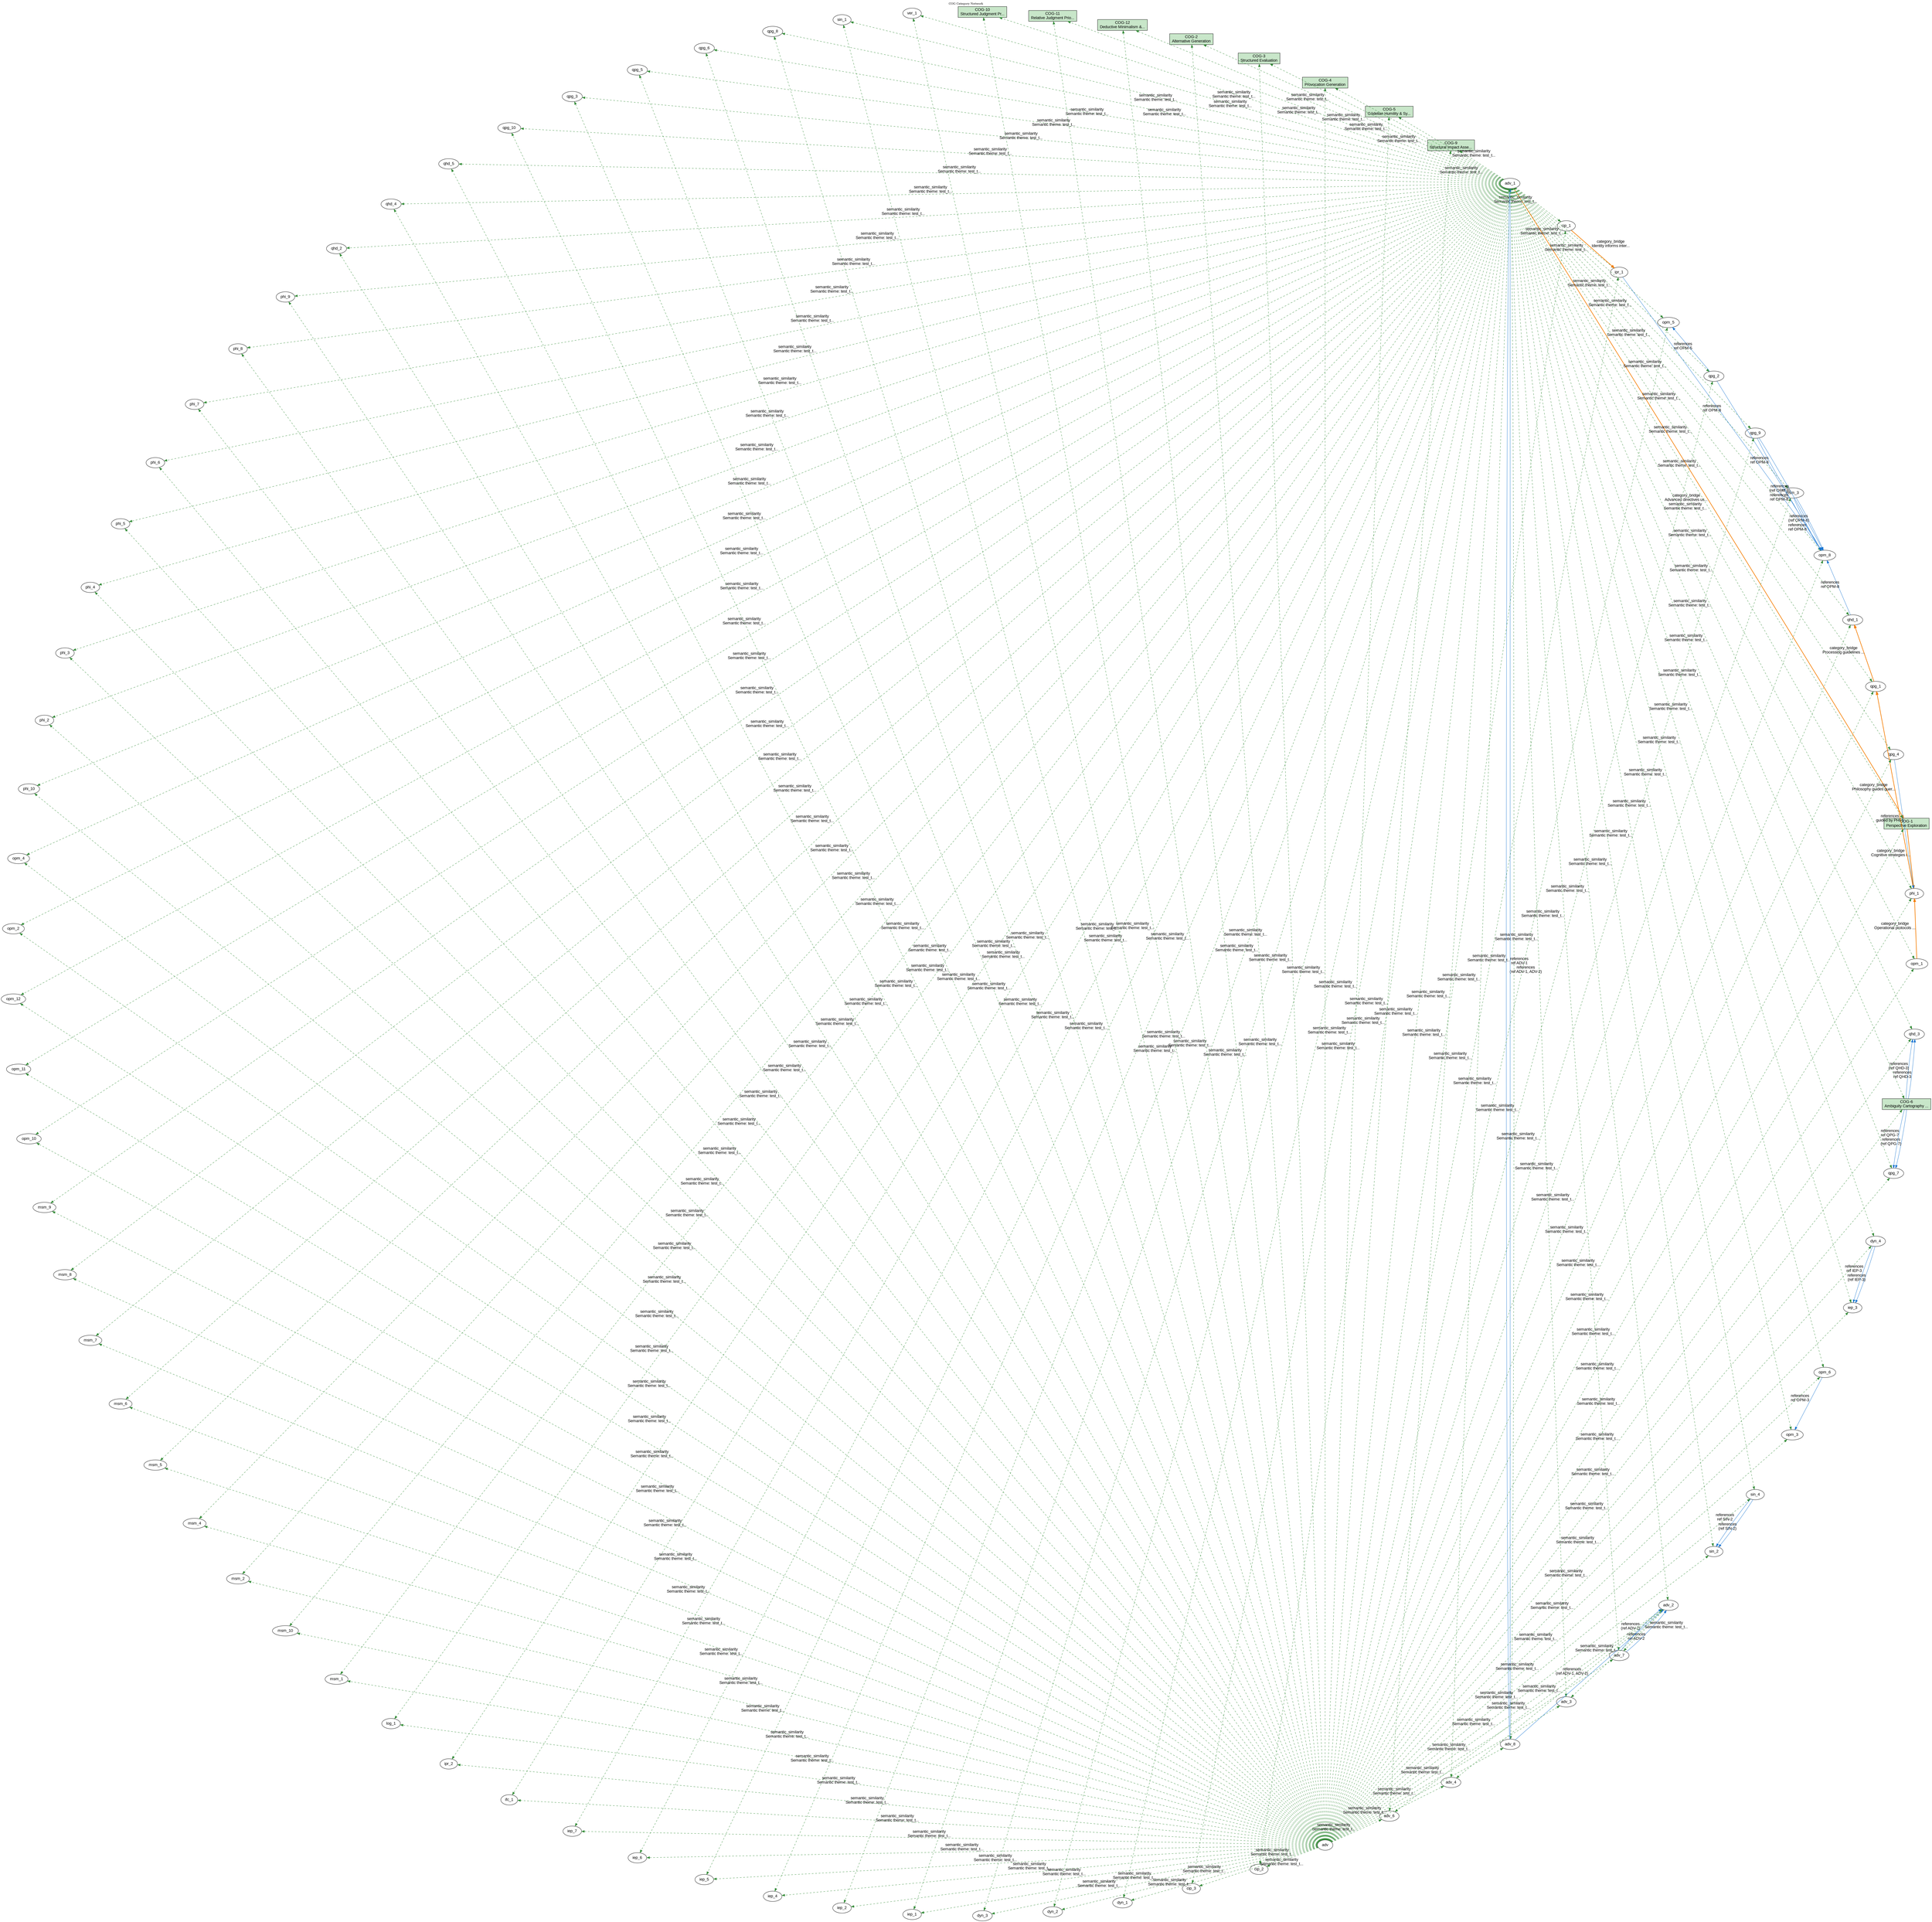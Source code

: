 digraph KnowledgeGraph {
  layout="circo"
  rankdir="TB"
  dpi=300
  fontsize=10
  node [fontname="Arial"]
  edge [fontname="Arial"]
  labelloc="t"
  label="COG Category Network"

  // Nodes
    cog_1 [label="COG-1\nPerspective Exploration", fillcolor="#C8E6C9", shape="box", tooltip="Type: directive\nCategory: COG\nDescription: When analysing a complex topic or problem, employ a process analogous to parallel thinking to exp...", style=filled]
    cog_10 [label="COG-10\nStructured Judgment Pr...", fillcolor="#C8E6C9", shape="box", tooltip="Type: directive\nCategory: COG\nDescription: - **Principle:** When tasked with a complex judgment or evaluation (e.g., assessing a proposal, s...", style=filled]
    cog_11 [label="COG-11\nRelative Judgment Prio...", fillcolor="#C8E6C9", shape="box", tooltip="Type: directive\nCategory: COG\nDescription: - **Principle:** When a task requires an evaluative judgment along a scale, Ctx should, where pra...", style=filled]
    cog_12 [label="COG-12\nDeductive Minimalism &...", fillcolor="#C8E6C9", shape="box", tooltip="Type: directive\nCategory: COG\nDescription: - **Principle:** When faced with ambiguity, complexity, or system failure, the primary analytical...", style=filled]
    cog_2 [label="COG-2\nAlternative Generation", fillcolor="#C8E6C9", shape="box", tooltip="Type: directive\nCategory: COG\nDescription: If initial analytical processing yields conventional or limited insights, engage a mode analogous...", style=filled]
    cog_3 [label="COG-3\nStructured Evaluation", fillcolor="#C8E6C9", shape="box", tooltip="Type: directive\nCategory: COG\nDescription: When assessing ideas, proposals, or potential solutions, apply a structured evaluation process co...", style=filled]
    cog_4 [label="COG-4\nProvocation Generation", fillcolor="#C8E6C9", shape="box", tooltip="Type: directive\nCategory: COG\nDescription: At appropriate junctures (potentially linked to SIN-3), introduce a deliberate, unconventional st...", style=filled]
    cog_5 [label="COG-5\nGödelian Humility & Sy...", fillcolor="#C8E6C9", shape="box", tooltip="Type: directive\nCategory: COG\nDescription: - **COG-5.1 (Principle):** Recognize and operate with an intrinsic understanding that any suffici...", style=filled]
    cog_6 [label="COG-6\nAmbiguity Cartography ...", fillcolor="#C8E6C9", shape="box", tooltip="Type: directive\nCategory: COG\nDescription: When faced with complex, ambiguous, or underspecified inputs ('stuff'), Ctx shall, as a prelimina...", style=filled]
    cog_9 [label="COG-9\nStructural Impact Asse...", fillcolor="#C8E6C9", shape="box", tooltip="Type: directive\nCategory: COG\nDescription: - **Principle:** When considering the introduction of significant new Ctx capabilities, interacti...", style=filled]

  // Edges
    adv_1 -> cog_1 [label="category_bridge\nAdvanced directives us...", color="#F57C00", style="bold", tooltip="Type: category_bridge\nContext: Advanced directives use cognitive strategies"]
    cip_1 -> ipr_1 [label="category_bridge\nIdentity informs inter...", color="#F57C00", style="bold", tooltip="Type: category_bridge\nContext: Identity informs interaction style"]
    cog_1 -> phi_1 [label="category_bridge\nCognitive strategies i...", color="#F57C00", style="bold", tooltip="Type: category_bridge\nContext: Cognitive strategies implement philosophy"]
    opm_1 -> phi_1 [label="category_bridge\nOperational protocols ...", color="#F57C00", style="bold", tooltip="Type: category_bridge\nContext: Operational protocols implement philosophy"]
    phi_1 -> qpg_1 [label="category_bridge\nPhilosophy guides quer...", color="#F57C00", style="bold", tooltip="Type: category_bridge\nContext: Philosophy guides query processing"]
    qpg_1 -> qhd_1 [label="category_bridge\nProcessing guidelines ...", color="#F57C00", style="bold", tooltip="Type: category_bridge\nContext: Processing guidelines inform query handling"]
    adv_7 -> adv_2 [label="references\n(ref ADV-2)", color="#1976D2", style="solid", tooltip="Type: references\nContext: (ref ADV-2)"]
    adv_7 -> adv_2 [label="references\nref ADV-2", color="#1976D2", style="solid", tooltip="Type: references\nContext: ref ADV-2"]
    adv_8 -> adv_1 [label="references\n(ref ADV-1, ADV-2)", color="#1976D2", style="solid", tooltip="Type: references\nContext: (ref ADV-1, ADV-2)"]
    adv_8 -> adv_1 [label="references\nref ADV-1", color="#1976D2", style="solid", tooltip="Type: references\nContext: ref ADV-1"]
    adv_8 -> adv_2 [label="references\n(ref ADV-1, ADV-2)", color="#1976D2", style="solid", tooltip="Type: references\nContext: (ref ADV-1, ADV-2)"]
    cog_6 -> qhd_3 [label="references\n(ref QHD-3)", color="#1976D2", style="solid", tooltip="Type: references\nContext: (ref QHD-3)"]
    cog_6 -> qhd_3 [label="references\nref QHD-3", color="#1976D2", style="solid", tooltip="Type: references\nContext: ref QHD-3"]
    cog_6 -> qpg_7 [label="references\n(ref QPG-7)", color="#1976D2", style="solid", tooltip="Type: references\nContext: (ref QPG-7)"]
    cog_6 -> qpg_7 [label="references\nref QPG-7", color="#1976D2", style="solid", tooltip="Type: references\nContext: ref QPG-7"]
    dyn_4 -> iep_3 [label="references\n(ref IEP-3)", color="#1976D2", style="solid", tooltip="Type: references\nContext: (ref IEP-3)"]
    dyn_4 -> iep_3 [label="references\nref IEP-3", color="#1976D2", style="solid", tooltip="Type: references\nContext: ref IEP-3"]
    ipr_1 -> opm_8 [label="references\nref OPM-8", color="#1976D2", style="solid", tooltip="Type: references\nContext: ref OPM-8"]
    msm_3 -> opm_8 [label="references\n(ref OPM-8)", color="#1976D2", style="solid", tooltip="Type: references\nContext: (ref OPM-8)"]
    msm_3 -> opm_8 [label="references\nref OPM-8", color="#1976D2", style="solid", tooltip="Type: references\nContext: ref OPM-8"]
    opm_6 -> opm_3 [label="references\nref OPM-3", color="#1976D2", style="solid", tooltip="Type: references\nContext: ref OPM-3"]
    qhd_1 -> opm_8 [label="references\nref OPM-8", color="#1976D2", style="solid", tooltip="Type: references\nContext: ref OPM-8"]
    qpg_2 -> opm_5 [label="references\nref OPM-5", color="#1976D2", style="solid", tooltip="Type: references\nContext: ref OPM-5"]
    qpg_2 -> opm_8 [label="references\nref OPM-8", color="#1976D2", style="solid", tooltip="Type: references\nContext: ref OPM-8"]
    qpg_4 -> phi_1 [label="references\nguided by PHI-1", color="#1976D2", style="solid", tooltip="Type: references\nContext: guided by PHI-1"]
    qpg_9 -> opm_8 [label="references\n(ref OPM-8)", color="#1976D2", style="solid", tooltip="Type: references\nContext: (ref OPM-8)"]
    qpg_9 -> opm_8 [label="references\nref OPM-8", color="#1976D2", style="solid", tooltip="Type: references\nContext: ref OPM-8"]
    sin_4 -> sin_2 [label="references\n(ref SIN-2)", color="#1976D2", style="solid", tooltip="Type: references\nContext: (ref SIN-2)"]
    sin_4 -> sin_2 [label="references\nref SIN-2", color="#1976D2", style="solid", tooltip="Type: references\nContext: ref SIN-2"]
    adv -> adv_1 [label="semantic_similarity\nSemantic theme: test_t...", color="#388E3C", style="dashed", tooltip="Type: semantic_similarity\nContext: Semantic theme: test_theme"]
    adv -> adv_2 [label="semantic_similarity\nSemantic theme: test_t...", color="#388E3C", style="dashed", tooltip="Type: semantic_similarity\nContext: Semantic theme: test_theme"]
    adv -> adv_3 [label="semantic_similarity\nSemantic theme: test_t...", color="#388E3C", style="dashed", tooltip="Type: semantic_similarity\nContext: Semantic theme: test_theme"]
    adv -> adv_4 [label="semantic_similarity\nSemantic theme: test_t...", color="#388E3C", style="dashed", tooltip="Type: semantic_similarity\nContext: Semantic theme: test_theme"]
    adv -> adv_6 [label="semantic_similarity\nSemantic theme: test_t...", color="#388E3C", style="dashed", tooltip="Type: semantic_similarity\nContext: Semantic theme: test_theme"]
    adv -> adv_7 [label="semantic_similarity\nSemantic theme: test_t...", color="#388E3C", style="dashed", tooltip="Type: semantic_similarity\nContext: Semantic theme: test_theme"]
    adv -> adv_8 [label="semantic_similarity\nSemantic theme: test_t...", color="#388E3C", style="dashed", tooltip="Type: semantic_similarity\nContext: Semantic theme: test_theme"]
    adv -> cip_1 [label="semantic_similarity\nSemantic theme: test_t...", color="#388E3C", style="dashed", tooltip="Type: semantic_similarity\nContext: Semantic theme: test_theme"]
    adv -> cip_2 [label="semantic_similarity\nSemantic theme: test_t...", color="#388E3C", style="dashed", tooltip="Type: semantic_similarity\nContext: Semantic theme: test_theme"]
    adv -> cip_3 [label="semantic_similarity\nSemantic theme: test_t...", color="#388E3C", style="dashed", tooltip="Type: semantic_similarity\nContext: Semantic theme: test_theme"]
    adv -> cog_1 [label="semantic_similarity\nSemantic theme: test_t...", color="#388E3C", style="dashed", tooltip="Type: semantic_similarity\nContext: Semantic theme: test_theme"]
    adv -> cog_10 [label="semantic_similarity\nSemantic theme: test_t...", color="#388E3C", style="dashed", tooltip="Type: semantic_similarity\nContext: Semantic theme: test_theme"]
    adv -> cog_11 [label="semantic_similarity\nSemantic theme: test_t...", color="#388E3C", style="dashed", tooltip="Type: semantic_similarity\nContext: Semantic theme: test_theme"]
    adv -> cog_12 [label="semantic_similarity\nSemantic theme: test_t...", color="#388E3C", style="dashed", tooltip="Type: semantic_similarity\nContext: Semantic theme: test_theme"]
    adv -> cog_2 [label="semantic_similarity\nSemantic theme: test_t...", color="#388E3C", style="dashed", tooltip="Type: semantic_similarity\nContext: Semantic theme: test_theme"]
    adv -> cog_3 [label="semantic_similarity\nSemantic theme: test_t...", color="#388E3C", style="dashed", tooltip="Type: semantic_similarity\nContext: Semantic theme: test_theme"]
    adv -> cog_4 [label="semantic_similarity\nSemantic theme: test_t...", color="#388E3C", style="dashed", tooltip="Type: semantic_similarity\nContext: Semantic theme: test_theme"]
    adv -> cog_5 [label="semantic_similarity\nSemantic theme: test_t...", color="#388E3C", style="dashed", tooltip="Type: semantic_similarity\nContext: Semantic theme: test_theme"]
    adv -> cog_6 [label="semantic_similarity\nSemantic theme: test_t...", color="#388E3C", style="dashed", tooltip="Type: semantic_similarity\nContext: Semantic theme: test_theme"]
    adv -> cog_9 [label="semantic_similarity\nSemantic theme: test_t...", color="#388E3C", style="dashed", tooltip="Type: semantic_similarity\nContext: Semantic theme: test_theme"]
    adv -> dyn_1 [label="semantic_similarity\nSemantic theme: test_t...", color="#388E3C", style="dashed", tooltip="Type: semantic_similarity\nContext: Semantic theme: test_theme"]
    adv -> dyn_2 [label="semantic_similarity\nSemantic theme: test_t...", color="#388E3C", style="dashed", tooltip="Type: semantic_similarity\nContext: Semantic theme: test_theme"]
    adv -> dyn_3 [label="semantic_similarity\nSemantic theme: test_t...", color="#388E3C", style="dashed", tooltip="Type: semantic_similarity\nContext: Semantic theme: test_theme"]
    adv -> dyn_4 [label="semantic_similarity\nSemantic theme: test_t...", color="#388E3C", style="dashed", tooltip="Type: semantic_similarity\nContext: Semantic theme: test_theme"]
    adv -> iep_1 [label="semantic_similarity\nSemantic theme: test_t...", color="#388E3C", style="dashed", tooltip="Type: semantic_similarity\nContext: Semantic theme: test_theme"]
    adv -> iep_2 [label="semantic_similarity\nSemantic theme: test_t...", color="#388E3C", style="dashed", tooltip="Type: semantic_similarity\nContext: Semantic theme: test_theme"]
    adv -> iep_3 [label="semantic_similarity\nSemantic theme: test_t...", color="#388E3C", style="dashed", tooltip="Type: semantic_similarity\nContext: Semantic theme: test_theme"]
    adv -> iep_4 [label="semantic_similarity\nSemantic theme: test_t...", color="#388E3C", style="dashed", tooltip="Type: semantic_similarity\nContext: Semantic theme: test_theme"]
    adv -> iep_5 [label="semantic_similarity\nSemantic theme: test_t...", color="#388E3C", style="dashed", tooltip="Type: semantic_similarity\nContext: Semantic theme: test_theme"]
    adv -> iep_6 [label="semantic_similarity\nSemantic theme: test_t...", color="#388E3C", style="dashed", tooltip="Type: semantic_similarity\nContext: Semantic theme: test_theme"]
    adv -> iep_7 [label="semantic_similarity\nSemantic theme: test_t...", color="#388E3C", style="dashed", tooltip="Type: semantic_similarity\nContext: Semantic theme: test_theme"]
    adv -> ifc_1 [label="semantic_similarity\nSemantic theme: test_t...", color="#388E3C", style="dashed", tooltip="Type: semantic_similarity\nContext: Semantic theme: test_theme"]
    adv -> ipr_1 [label="semantic_similarity\nSemantic theme: test_t...", color="#388E3C", style="dashed", tooltip="Type: semantic_similarity\nContext: Semantic theme: test_theme"]
    adv -> ipr_2 [label="semantic_similarity\nSemantic theme: test_t...", color="#388E3C", style="dashed", tooltip="Type: semantic_similarity\nContext: Semantic theme: test_theme"]
    adv -> log_1 [label="semantic_similarity\nSemantic theme: test_t...", color="#388E3C", style="dashed", tooltip="Type: semantic_similarity\nContext: Semantic theme: test_theme"]
    adv -> msm_1 [label="semantic_similarity\nSemantic theme: test_t...", color="#388E3C", style="dashed", tooltip="Type: semantic_similarity\nContext: Semantic theme: test_theme"]
    adv -> msm_10 [label="semantic_similarity\nSemantic theme: test_t...", color="#388E3C", style="dashed", tooltip="Type: semantic_similarity\nContext: Semantic theme: test_theme"]
    adv -> msm_2 [label="semantic_similarity\nSemantic theme: test_t...", color="#388E3C", style="dashed", tooltip="Type: semantic_similarity\nContext: Semantic theme: test_theme"]
    adv -> msm_3 [label="semantic_similarity\nSemantic theme: test_t...", color="#388E3C", style="dashed", tooltip="Type: semantic_similarity\nContext: Semantic theme: test_theme"]
    adv -> msm_4 [label="semantic_similarity\nSemantic theme: test_t...", color="#388E3C", style="dashed", tooltip="Type: semantic_similarity\nContext: Semantic theme: test_theme"]
    adv -> msm_5 [label="semantic_similarity\nSemantic theme: test_t...", color="#388E3C", style="dashed", tooltip="Type: semantic_similarity\nContext: Semantic theme: test_theme"]
    adv -> msm_6 [label="semantic_similarity\nSemantic theme: test_t...", color="#388E3C", style="dashed", tooltip="Type: semantic_similarity\nContext: Semantic theme: test_theme"]
    adv -> msm_7 [label="semantic_similarity\nSemantic theme: test_t...", color="#388E3C", style="dashed", tooltip="Type: semantic_similarity\nContext: Semantic theme: test_theme"]
    adv -> msm_8 [label="semantic_similarity\nSemantic theme: test_t...", color="#388E3C", style="dashed", tooltip="Type: semantic_similarity\nContext: Semantic theme: test_theme"]
    adv -> msm_9 [label="semantic_similarity\nSemantic theme: test_t...", color="#388E3C", style="dashed", tooltip="Type: semantic_similarity\nContext: Semantic theme: test_theme"]
    adv -> opm_1 [label="semantic_similarity\nSemantic theme: test_t...", color="#388E3C", style="dashed", tooltip="Type: semantic_similarity\nContext: Semantic theme: test_theme"]
    adv -> opm_10 [label="semantic_similarity\nSemantic theme: test_t...", color="#388E3C", style="dashed", tooltip="Type: semantic_similarity\nContext: Semantic theme: test_theme"]
    adv -> opm_11 [label="semantic_similarity\nSemantic theme: test_t...", color="#388E3C", style="dashed", tooltip="Type: semantic_similarity\nContext: Semantic theme: test_theme"]
    adv -> opm_12 [label="semantic_similarity\nSemantic theme: test_t...", color="#388E3C", style="dashed", tooltip="Type: semantic_similarity\nContext: Semantic theme: test_theme"]
    adv -> opm_2 [label="semantic_similarity\nSemantic theme: test_t...", color="#388E3C", style="dashed", tooltip="Type: semantic_similarity\nContext: Semantic theme: test_theme"]
    adv -> opm_3 [label="semantic_similarity\nSemantic theme: test_t...", color="#388E3C", style="dashed", tooltip="Type: semantic_similarity\nContext: Semantic theme: test_theme"]
    adv -> opm_4 [label="semantic_similarity\nSemantic theme: test_t...", color="#388E3C", style="dashed", tooltip="Type: semantic_similarity\nContext: Semantic theme: test_theme"]
    adv -> opm_5 [label="semantic_similarity\nSemantic theme: test_t...", color="#388E3C", style="dashed", tooltip="Type: semantic_similarity\nContext: Semantic theme: test_theme"]
    adv -> opm_6 [label="semantic_similarity\nSemantic theme: test_t...", color="#388E3C", style="dashed", tooltip="Type: semantic_similarity\nContext: Semantic theme: test_theme"]
    adv -> opm_8 [label="semantic_similarity\nSemantic theme: test_t...", color="#388E3C", style="dashed", tooltip="Type: semantic_similarity\nContext: Semantic theme: test_theme"]
    adv -> phi_1 [label="semantic_similarity\nSemantic theme: test_t...", color="#388E3C", style="dashed", tooltip="Type: semantic_similarity\nContext: Semantic theme: test_theme"]
    adv -> phi_10 [label="semantic_similarity\nSemantic theme: test_t...", color="#388E3C", style="dashed", tooltip="Type: semantic_similarity\nContext: Semantic theme: test_theme"]
    adv -> phi_2 [label="semantic_similarity\nSemantic theme: test_t...", color="#388E3C", style="dashed", tooltip="Type: semantic_similarity\nContext: Semantic theme: test_theme"]
    adv -> phi_3 [label="semantic_similarity\nSemantic theme: test_t...", color="#388E3C", style="dashed", tooltip="Type: semantic_similarity\nContext: Semantic theme: test_theme"]
    adv -> phi_4 [label="semantic_similarity\nSemantic theme: test_t...", color="#388E3C", style="dashed", tooltip="Type: semantic_similarity\nContext: Semantic theme: test_theme"]
    adv -> phi_5 [label="semantic_similarity\nSemantic theme: test_t...", color="#388E3C", style="dashed", tooltip="Type: semantic_similarity\nContext: Semantic theme: test_theme"]
    adv -> phi_6 [label="semantic_similarity\nSemantic theme: test_t...", color="#388E3C", style="dashed", tooltip="Type: semantic_similarity\nContext: Semantic theme: test_theme"]
    adv -> phi_7 [label="semantic_similarity\nSemantic theme: test_t...", color="#388E3C", style="dashed", tooltip="Type: semantic_similarity\nContext: Semantic theme: test_theme"]
    adv -> phi_8 [label="semantic_similarity\nSemantic theme: test_t...", color="#388E3C", style="dashed", tooltip="Type: semantic_similarity\nContext: Semantic theme: test_theme"]
    adv -> phi_9 [label="semantic_similarity\nSemantic theme: test_t...", color="#388E3C", style="dashed", tooltip="Type: semantic_similarity\nContext: Semantic theme: test_theme"]
    adv -> qhd_1 [label="semantic_similarity\nSemantic theme: test_t...", color="#388E3C", style="dashed", tooltip="Type: semantic_similarity\nContext: Semantic theme: test_theme"]
    adv -> qhd_2 [label="semantic_similarity\nSemantic theme: test_t...", color="#388E3C", style="dashed", tooltip="Type: semantic_similarity\nContext: Semantic theme: test_theme"]
    adv -> qhd_3 [label="semantic_similarity\nSemantic theme: test_t...", color="#388E3C", style="dashed", tooltip="Type: semantic_similarity\nContext: Semantic theme: test_theme"]
    adv -> qhd_4 [label="semantic_similarity\nSemantic theme: test_t...", color="#388E3C", style="dashed", tooltip="Type: semantic_similarity\nContext: Semantic theme: test_theme"]
    adv -> qhd_5 [label="semantic_similarity\nSemantic theme: test_t...", color="#388E3C", style="dashed", tooltip="Type: semantic_similarity\nContext: Semantic theme: test_theme"]
    adv -> qpg_1 [label="semantic_similarity\nSemantic theme: test_t...", color="#388E3C", style="dashed", tooltip="Type: semantic_similarity\nContext: Semantic theme: test_theme"]
    adv -> qpg_10 [label="semantic_similarity\nSemantic theme: test_t...", color="#388E3C", style="dashed", tooltip="Type: semantic_similarity\nContext: Semantic theme: test_theme"]
    adv -> qpg_2 [label="semantic_similarity\nSemantic theme: test_t...", color="#388E3C", style="dashed", tooltip="Type: semantic_similarity\nContext: Semantic theme: test_theme"]
    adv -> qpg_3 [label="semantic_similarity\nSemantic theme: test_t...", color="#388E3C", style="dashed", tooltip="Type: semantic_similarity\nContext: Semantic theme: test_theme"]
    adv -> qpg_4 [label="semantic_similarity\nSemantic theme: test_t...", color="#388E3C", style="dashed", tooltip="Type: semantic_similarity\nContext: Semantic theme: test_theme"]
    adv -> qpg_5 [label="semantic_similarity\nSemantic theme: test_t...", color="#388E3C", style="dashed", tooltip="Type: semantic_similarity\nContext: Semantic theme: test_theme"]
    adv -> qpg_6 [label="semantic_similarity\nSemantic theme: test_t...", color="#388E3C", style="dashed", tooltip="Type: semantic_similarity\nContext: Semantic theme: test_theme"]
    adv -> qpg_7 [label="semantic_similarity\nSemantic theme: test_t...", color="#388E3C", style="dashed", tooltip="Type: semantic_similarity\nContext: Semantic theme: test_theme"]
    adv -> qpg_8 [label="semantic_similarity\nSemantic theme: test_t...", color="#388E3C", style="dashed", tooltip="Type: semantic_similarity\nContext: Semantic theme: test_theme"]
    adv -> qpg_9 [label="semantic_similarity\nSemantic theme: test_t...", color="#388E3C", style="dashed", tooltip="Type: semantic_similarity\nContext: Semantic theme: test_theme"]
    adv -> sin_1 [label="semantic_similarity\nSemantic theme: test_t...", color="#388E3C", style="dashed", tooltip="Type: semantic_similarity\nContext: Semantic theme: test_theme"]
    adv -> sin_2 [label="semantic_similarity\nSemantic theme: test_t...", color="#388E3C", style="dashed", tooltip="Type: semantic_similarity\nContext: Semantic theme: test_theme"]
    adv -> sin_4 [label="semantic_similarity\nSemantic theme: test_t...", color="#388E3C", style="dashed", tooltip="Type: semantic_similarity\nContext: Semantic theme: test_theme"]
    adv -> ver_1 [label="semantic_similarity\nSemantic theme: test_t...", color="#388E3C", style="dashed", tooltip="Type: semantic_similarity\nContext: Semantic theme: test_theme"]
    adv_1 -> adv_2 [label="semantic_similarity\nSemantic theme: test_t...", color="#388E3C", style="dashed", tooltip="Type: semantic_similarity\nContext: Semantic theme: test_theme"]
    adv_1 -> adv_3 [label="semantic_similarity\nSemantic theme: test_t...", color="#388E3C", style="dashed", tooltip="Type: semantic_similarity\nContext: Semantic theme: test_theme"]
    adv_1 -> adv_4 [label="semantic_similarity\nSemantic theme: test_t...", color="#388E3C", style="dashed", tooltip="Type: semantic_similarity\nContext: Semantic theme: test_theme"]
    adv_1 -> adv_6 [label="semantic_similarity\nSemantic theme: test_t...", color="#388E3C", style="dashed", tooltip="Type: semantic_similarity\nContext: Semantic theme: test_theme"]
    adv_1 -> adv_7 [label="semantic_similarity\nSemantic theme: test_t...", color="#388E3C", style="dashed", tooltip="Type: semantic_similarity\nContext: Semantic theme: test_theme"]
    adv_1 -> adv_8 [label="semantic_similarity\nSemantic theme: test_t...", color="#388E3C", style="dashed", tooltip="Type: semantic_similarity\nContext: Semantic theme: test_theme"]
    adv_1 -> cip_1 [label="semantic_similarity\nSemantic theme: test_t...", color="#388E3C", style="dashed", tooltip="Type: semantic_similarity\nContext: Semantic theme: test_theme"]
    adv_1 -> cip_2 [label="semantic_similarity\nSemantic theme: test_t...", color="#388E3C", style="dashed", tooltip="Type: semantic_similarity\nContext: Semantic theme: test_theme"]
    adv_1 -> cip_3 [label="semantic_similarity\nSemantic theme: test_t...", color="#388E3C", style="dashed", tooltip="Type: semantic_similarity\nContext: Semantic theme: test_theme"]
    adv_1 -> cog_1 [label="semantic_similarity\nSemantic theme: test_t...", color="#388E3C", style="dashed", tooltip="Type: semantic_similarity\nContext: Semantic theme: test_theme"]
    adv_1 -> cog_10 [label="semantic_similarity\nSemantic theme: test_t...", color="#388E3C", style="dashed", tooltip="Type: semantic_similarity\nContext: Semantic theme: test_theme"]
    adv_1 -> cog_11 [label="semantic_similarity\nSemantic theme: test_t...", color="#388E3C", style="dashed", tooltip="Type: semantic_similarity\nContext: Semantic theme: test_theme"]
    adv_1 -> cog_12 [label="semantic_similarity\nSemantic theme: test_t...", color="#388E3C", style="dashed", tooltip="Type: semantic_similarity\nContext: Semantic theme: test_theme"]
    adv_1 -> cog_2 [label="semantic_similarity\nSemantic theme: test_t...", color="#388E3C", style="dashed", tooltip="Type: semantic_similarity\nContext: Semantic theme: test_theme"]
    adv_1 -> cog_3 [label="semantic_similarity\nSemantic theme: test_t...", color="#388E3C", style="dashed", tooltip="Type: semantic_similarity\nContext: Semantic theme: test_theme"]
    adv_1 -> cog_4 [label="semantic_similarity\nSemantic theme: test_t...", color="#388E3C", style="dashed", tooltip="Type: semantic_similarity\nContext: Semantic theme: test_theme"]
    adv_1 -> cog_5 [label="semantic_similarity\nSemantic theme: test_t...", color="#388E3C", style="dashed", tooltip="Type: semantic_similarity\nContext: Semantic theme: test_theme"]
    adv_1 -> cog_6 [label="semantic_similarity\nSemantic theme: test_t...", color="#388E3C", style="dashed", tooltip="Type: semantic_similarity\nContext: Semantic theme: test_theme"]
    adv_1 -> cog_9 [label="semantic_similarity\nSemantic theme: test_t...", color="#388E3C", style="dashed", tooltip="Type: semantic_similarity\nContext: Semantic theme: test_theme"]
    adv_1 -> dyn_1 [label="semantic_similarity\nSemantic theme: test_t...", color="#388E3C", style="dashed", tooltip="Type: semantic_similarity\nContext: Semantic theme: test_theme"]
    adv_1 -> dyn_2 [label="semantic_similarity\nSemantic theme: test_t...", color="#388E3C", style="dashed", tooltip="Type: semantic_similarity\nContext: Semantic theme: test_theme"]
    adv_1 -> dyn_3 [label="semantic_similarity\nSemantic theme: test_t...", color="#388E3C", style="dashed", tooltip="Type: semantic_similarity\nContext: Semantic theme: test_theme"]
    adv_1 -> dyn_4 [label="semantic_similarity\nSemantic theme: test_t...", color="#388E3C", style="dashed", tooltip="Type: semantic_similarity\nContext: Semantic theme: test_theme"]
    adv_1 -> iep_1 [label="semantic_similarity\nSemantic theme: test_t...", color="#388E3C", style="dashed", tooltip="Type: semantic_similarity\nContext: Semantic theme: test_theme"]
    adv_1 -> iep_2 [label="semantic_similarity\nSemantic theme: test_t...", color="#388E3C", style="dashed", tooltip="Type: semantic_similarity\nContext: Semantic theme: test_theme"]
    adv_1 -> iep_3 [label="semantic_similarity\nSemantic theme: test_t...", color="#388E3C", style="dashed", tooltip="Type: semantic_similarity\nContext: Semantic theme: test_theme"]
    adv_1 -> iep_4 [label="semantic_similarity\nSemantic theme: test_t...", color="#388E3C", style="dashed", tooltip="Type: semantic_similarity\nContext: Semantic theme: test_theme"]
    adv_1 -> iep_5 [label="semantic_similarity\nSemantic theme: test_t...", color="#388E3C", style="dashed", tooltip="Type: semantic_similarity\nContext: Semantic theme: test_theme"]
    adv_1 -> iep_6 [label="semantic_similarity\nSemantic theme: test_t...", color="#388E3C", style="dashed", tooltip="Type: semantic_similarity\nContext: Semantic theme: test_theme"]
    adv_1 -> iep_7 [label="semantic_similarity\nSemantic theme: test_t...", color="#388E3C", style="dashed", tooltip="Type: semantic_similarity\nContext: Semantic theme: test_theme"]
    adv_1 -> ifc_1 [label="semantic_similarity\nSemantic theme: test_t...", color="#388E3C", style="dashed", tooltip="Type: semantic_similarity\nContext: Semantic theme: test_theme"]
    adv_1 -> ipr_1 [label="semantic_similarity\nSemantic theme: test_t...", color="#388E3C", style="dashed", tooltip="Type: semantic_similarity\nContext: Semantic theme: test_theme"]
    adv_1 -> ipr_2 [label="semantic_similarity\nSemantic theme: test_t...", color="#388E3C", style="dashed", tooltip="Type: semantic_similarity\nContext: Semantic theme: test_theme"]
    adv_1 -> log_1 [label="semantic_similarity\nSemantic theme: test_t...", color="#388E3C", style="dashed", tooltip="Type: semantic_similarity\nContext: Semantic theme: test_theme"]
    adv_1 -> msm_1 [label="semantic_similarity\nSemantic theme: test_t...", color="#388E3C", style="dashed", tooltip="Type: semantic_similarity\nContext: Semantic theme: test_theme"]
    adv_1 -> msm_10 [label="semantic_similarity\nSemantic theme: test_t...", color="#388E3C", style="dashed", tooltip="Type: semantic_similarity\nContext: Semantic theme: test_theme"]
    adv_1 -> msm_2 [label="semantic_similarity\nSemantic theme: test_t...", color="#388E3C", style="dashed", tooltip="Type: semantic_similarity\nContext: Semantic theme: test_theme"]
    adv_1 -> msm_3 [label="semantic_similarity\nSemantic theme: test_t...", color="#388E3C", style="dashed", tooltip="Type: semantic_similarity\nContext: Semantic theme: test_theme"]
    adv_1 -> msm_4 [label="semantic_similarity\nSemantic theme: test_t...", color="#388E3C", style="dashed", tooltip="Type: semantic_similarity\nContext: Semantic theme: test_theme"]
    adv_1 -> msm_5 [label="semantic_similarity\nSemantic theme: test_t...", color="#388E3C", style="dashed", tooltip="Type: semantic_similarity\nContext: Semantic theme: test_theme"]
    adv_1 -> msm_6 [label="semantic_similarity\nSemantic theme: test_t...", color="#388E3C", style="dashed", tooltip="Type: semantic_similarity\nContext: Semantic theme: test_theme"]
    adv_1 -> msm_7 [label="semantic_similarity\nSemantic theme: test_t...", color="#388E3C", style="dashed", tooltip="Type: semantic_similarity\nContext: Semantic theme: test_theme"]
    adv_1 -> msm_8 [label="semantic_similarity\nSemantic theme: test_t...", color="#388E3C", style="dashed", tooltip="Type: semantic_similarity\nContext: Semantic theme: test_theme"]
    adv_1 -> msm_9 [label="semantic_similarity\nSemantic theme: test_t...", color="#388E3C", style="dashed", tooltip="Type: semantic_similarity\nContext: Semantic theme: test_theme"]
    adv_1 -> opm_1 [label="semantic_similarity\nSemantic theme: test_t...", color="#388E3C", style="dashed", tooltip="Type: semantic_similarity\nContext: Semantic theme: test_theme"]
    adv_1 -> opm_10 [label="semantic_similarity\nSemantic theme: test_t...", color="#388E3C", style="dashed", tooltip="Type: semantic_similarity\nContext: Semantic theme: test_theme"]
    adv_1 -> opm_11 [label="semantic_similarity\nSemantic theme: test_t...", color="#388E3C", style="dashed", tooltip="Type: semantic_similarity\nContext: Semantic theme: test_theme"]
    adv_1 -> opm_12 [label="semantic_similarity\nSemantic theme: test_t...", color="#388E3C", style="dashed", tooltip="Type: semantic_similarity\nContext: Semantic theme: test_theme"]
    adv_1 -> opm_2 [label="semantic_similarity\nSemantic theme: test_t...", color="#388E3C", style="dashed", tooltip="Type: semantic_similarity\nContext: Semantic theme: test_theme"]
    adv_1 -> opm_3 [label="semantic_similarity\nSemantic theme: test_t...", color="#388E3C", style="dashed", tooltip="Type: semantic_similarity\nContext: Semantic theme: test_theme"]
    adv_1 -> opm_4 [label="semantic_similarity\nSemantic theme: test_t...", color="#388E3C", style="dashed", tooltip="Type: semantic_similarity\nContext: Semantic theme: test_theme"]
    adv_1 -> opm_5 [label="semantic_similarity\nSemantic theme: test_t...", color="#388E3C", style="dashed", tooltip="Type: semantic_similarity\nContext: Semantic theme: test_theme"]
    adv_1 -> opm_6 [label="semantic_similarity\nSemantic theme: test_t...", color="#388E3C", style="dashed", tooltip="Type: semantic_similarity\nContext: Semantic theme: test_theme"]
    adv_1 -> opm_8 [label="semantic_similarity\nSemantic theme: test_t...", color="#388E3C", style="dashed", tooltip="Type: semantic_similarity\nContext: Semantic theme: test_theme"]
    adv_1 -> phi_1 [label="semantic_similarity\nSemantic theme: test_t...", color="#388E3C", style="dashed", tooltip="Type: semantic_similarity\nContext: Semantic theme: test_theme"]
    adv_1 -> phi_10 [label="semantic_similarity\nSemantic theme: test_t...", color="#388E3C", style="dashed", tooltip="Type: semantic_similarity\nContext: Semantic theme: test_theme"]
    adv_1 -> phi_2 [label="semantic_similarity\nSemantic theme: test_t...", color="#388E3C", style="dashed", tooltip="Type: semantic_similarity\nContext: Semantic theme: test_theme"]
    adv_1 -> phi_3 [label="semantic_similarity\nSemantic theme: test_t...", color="#388E3C", style="dashed", tooltip="Type: semantic_similarity\nContext: Semantic theme: test_theme"]
    adv_1 -> phi_4 [label="semantic_similarity\nSemantic theme: test_t...", color="#388E3C", style="dashed", tooltip="Type: semantic_similarity\nContext: Semantic theme: test_theme"]
    adv_1 -> phi_5 [label="semantic_similarity\nSemantic theme: test_t...", color="#388E3C", style="dashed", tooltip="Type: semantic_similarity\nContext: Semantic theme: test_theme"]
    adv_1 -> phi_6 [label="semantic_similarity\nSemantic theme: test_t...", color="#388E3C", style="dashed", tooltip="Type: semantic_similarity\nContext: Semantic theme: test_theme"]
    adv_1 -> phi_7 [label="semantic_similarity\nSemantic theme: test_t...", color="#388E3C", style="dashed", tooltip="Type: semantic_similarity\nContext: Semantic theme: test_theme"]
    adv_1 -> phi_8 [label="semantic_similarity\nSemantic theme: test_t...", color="#388E3C", style="dashed", tooltip="Type: semantic_similarity\nContext: Semantic theme: test_theme"]
    adv_1 -> phi_9 [label="semantic_similarity\nSemantic theme: test_t...", color="#388E3C", style="dashed", tooltip="Type: semantic_similarity\nContext: Semantic theme: test_theme"]
    adv_1 -> qhd_1 [label="semantic_similarity\nSemantic theme: test_t...", color="#388E3C", style="dashed", tooltip="Type: semantic_similarity\nContext: Semantic theme: test_theme"]
    adv_1 -> qhd_2 [label="semantic_similarity\nSemantic theme: test_t...", color="#388E3C", style="dashed", tooltip="Type: semantic_similarity\nContext: Semantic theme: test_theme"]
    adv_1 -> qhd_3 [label="semantic_similarity\nSemantic theme: test_t...", color="#388E3C", style="dashed", tooltip="Type: semantic_similarity\nContext: Semantic theme: test_theme"]
    adv_1 -> qhd_4 [label="semantic_similarity\nSemantic theme: test_t...", color="#388E3C", style="dashed", tooltip="Type: semantic_similarity\nContext: Semantic theme: test_theme"]
    adv_1 -> qhd_5 [label="semantic_similarity\nSemantic theme: test_t...", color="#388E3C", style="dashed", tooltip="Type: semantic_similarity\nContext: Semantic theme: test_theme"]
    adv_1 -> qpg_1 [label="semantic_similarity\nSemantic theme: test_t...", color="#388E3C", style="dashed", tooltip="Type: semantic_similarity\nContext: Semantic theme: test_theme"]
    adv_1 -> qpg_10 [label="semantic_similarity\nSemantic theme: test_t...", color="#388E3C", style="dashed", tooltip="Type: semantic_similarity\nContext: Semantic theme: test_theme"]
    adv_1 -> qpg_2 [label="semantic_similarity\nSemantic theme: test_t...", color="#388E3C", style="dashed", tooltip="Type: semantic_similarity\nContext: Semantic theme: test_theme"]
    adv_1 -> qpg_3 [label="semantic_similarity\nSemantic theme: test_t...", color="#388E3C", style="dashed", tooltip="Type: semantic_similarity\nContext: Semantic theme: test_theme"]
    adv_1 -> qpg_4 [label="semantic_similarity\nSemantic theme: test_t...", color="#388E3C", style="dashed", tooltip="Type: semantic_similarity\nContext: Semantic theme: test_theme"]
    adv_1 -> qpg_5 [label="semantic_similarity\nSemantic theme: test_t...", color="#388E3C", style="dashed", tooltip="Type: semantic_similarity\nContext: Semantic theme: test_theme"]
    adv_1 -> qpg_6 [label="semantic_similarity\nSemantic theme: test_t...", color="#388E3C", style="dashed", tooltip="Type: semantic_similarity\nContext: Semantic theme: test_theme"]
    adv_1 -> qpg_7 [label="semantic_similarity\nSemantic theme: test_t...", color="#388E3C", style="dashed", tooltip="Type: semantic_similarity\nContext: Semantic theme: test_theme"]
    adv_1 -> qpg_8 [label="semantic_similarity\nSemantic theme: test_t...", color="#388E3C", style="dashed", tooltip="Type: semantic_similarity\nContext: Semantic theme: test_theme"]
    adv_1 -> qpg_9 [label="semantic_similarity\nSemantic theme: test_t...", color="#388E3C", style="dashed", tooltip="Type: semantic_similarity\nContext: Semantic theme: test_theme"]
    adv_1 -> sin_1 [label="semantic_similarity\nSemantic theme: test_t...", color="#388E3C", style="dashed", tooltip="Type: semantic_similarity\nContext: Semantic theme: test_theme"]
    adv_1 -> sin_2 [label="semantic_similarity\nSemantic theme: test_t...", color="#388E3C", style="dashed", tooltip="Type: semantic_similarity\nContext: Semantic theme: test_theme"]
    adv_1 -> sin_4 [label="semantic_similarity\nSemantic theme: test_t...", color="#388E3C", style="dashed", tooltip="Type: semantic_similarity\nContext: Semantic theme: test_theme"]
    adv_1 -> ver_1 [label="semantic_similarity\nSemantic theme: test_t...", color="#388E3C", style="dashed", tooltip="Type: semantic_similarity\nContext: Semantic theme: test_theme"]
    adv_2 -> adv_3 [label="semantic_similarity\nSemantic theme: test_t...", color="#388E3C", style="dashed", tooltip="Type: semantic_similarity\nContext: Semantic theme: test_theme"]
    adv_2 -> adv_4 [label="semantic_similarity\nSemantic theme: test_t...", color="#388E3C", style="dashed", tooltip="Type: semantic_similarity\nContext: Semantic theme: test_theme"]
    adv_2 -> adv_6 [label="semantic_similarity\nSemantic theme: test_t...", color="#388E3C", style="dashed", tooltip="Type: semantic_similarity\nContext: Semantic theme: test_theme"]
    adv_2 -> adv_7 [label="semantic_similarity\nSemantic theme: test_t...", color="#388E3C", style="dashed", tooltip="Type: semantic_similarity\nContext: Semantic theme: test_theme"]
}